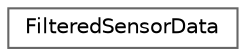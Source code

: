 digraph "Graphical Class Hierarchy"
{
 // LATEX_PDF_SIZE
  bgcolor="transparent";
  edge [fontname=Helvetica,fontsize=10,labelfontname=Helvetica,labelfontsize=10];
  node [fontname=Helvetica,fontsize=10,shape=box,height=0.2,width=0.4];
  rankdir="LR";
  Node0 [id="Node000000",label="FilteredSensorData",height=0.2,width=0.4,color="grey40", fillcolor="white", style="filled",URL="$structFilteredSensorData.html",tooltip=" "];
}
